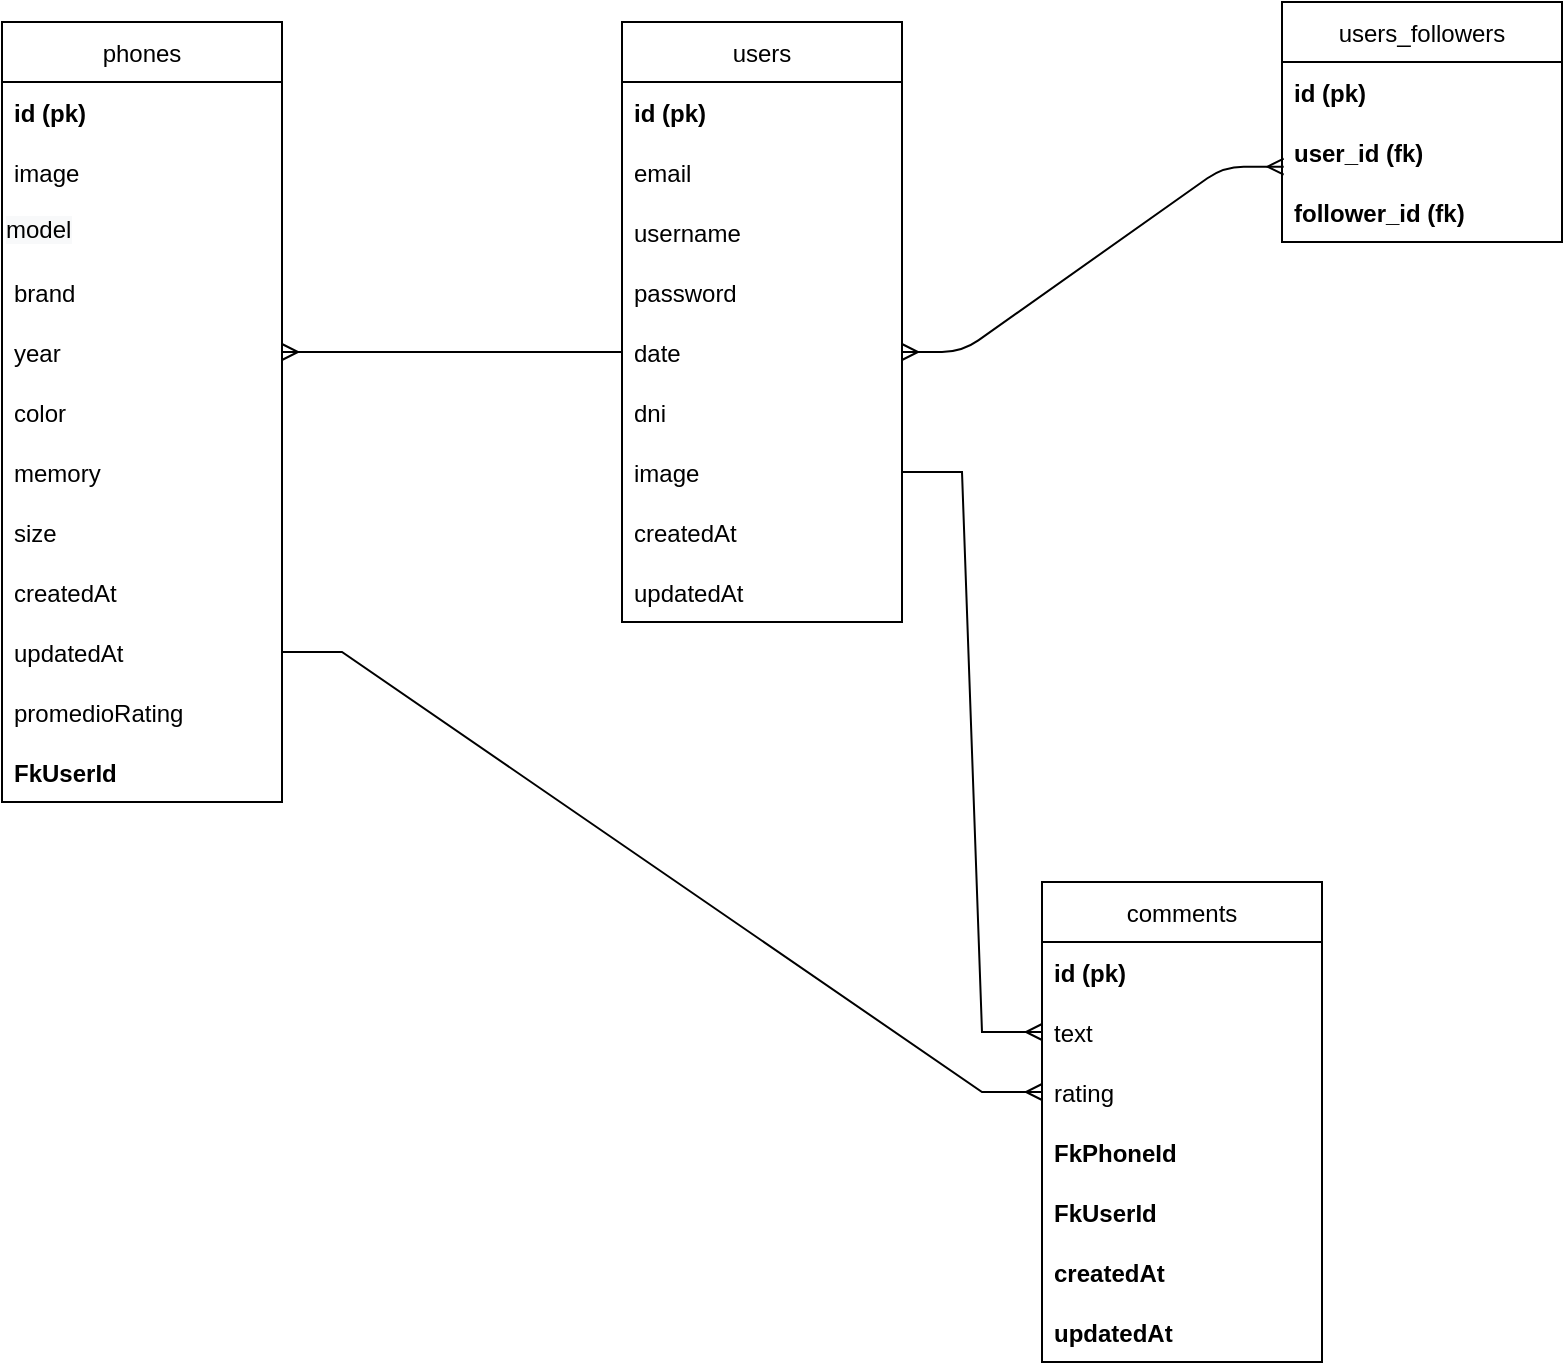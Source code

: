 <mxfile>
    <diagram id="cXv8IqNbXt5iZTJqOwij" name="Page-1">
        <mxGraphModel dx="1150" dy="543" grid="1" gridSize="10" guides="1" tooltips="1" connect="1" arrows="1" fold="1" page="1" pageScale="1" pageWidth="4681" pageHeight="3300" math="0" shadow="0">
            <root>
                <mxCell id="0"/>
                <mxCell id="1" parent="0"/>
                <mxCell id="T1JPgiZ_bfzevg3-CLFB-1" value="phones" style="swimlane;fontStyle=0;childLayout=stackLayout;horizontal=1;startSize=30;horizontalStack=0;resizeParent=1;resizeParentMax=0;resizeLast=0;collapsible=1;marginBottom=0;" parent="1" vertex="1">
                    <mxGeometry x="80" y="40" width="140" height="390" as="geometry"/>
                </mxCell>
                <mxCell id="T1JPgiZ_bfzevg3-CLFB-2" value="id (pk)" style="text;strokeColor=none;fillColor=none;align=left;verticalAlign=middle;spacingLeft=4;spacingRight=4;overflow=hidden;points=[[0,0.5],[1,0.5]];portConstraint=eastwest;rotatable=0;fontStyle=1" parent="T1JPgiZ_bfzevg3-CLFB-1" vertex="1">
                    <mxGeometry y="30" width="140" height="30" as="geometry"/>
                </mxCell>
                <mxCell id="T1JPgiZ_bfzevg3-CLFB-3" value="image" style="text;strokeColor=none;fillColor=none;align=left;verticalAlign=middle;spacingLeft=4;spacingRight=4;overflow=hidden;points=[[0,0.5],[1,0.5]];portConstraint=eastwest;rotatable=0;" parent="T1JPgiZ_bfzevg3-CLFB-1" vertex="1">
                    <mxGeometry y="60" width="140" height="30" as="geometry"/>
                </mxCell>
                <mxCell id="etdr1lWKSWEZvVC0iz4d-11" value="&lt;span style=&quot;color: rgb(0, 0, 0); font-family: Helvetica; font-size: 12px; font-style: normal; font-variant-ligatures: normal; font-variant-caps: normal; font-weight: 400; letter-spacing: normal; orphans: 2; text-align: left; text-indent: 0px; text-transform: none; widows: 2; word-spacing: 0px; -webkit-text-stroke-width: 0px; background-color: rgb(248, 249, 250); text-decoration-thickness: initial; text-decoration-style: initial; text-decoration-color: initial; float: none; display: inline !important;&quot;&gt;model&lt;/span&gt;" style="text;whiteSpace=wrap;html=1;" parent="T1JPgiZ_bfzevg3-CLFB-1" vertex="1">
                    <mxGeometry y="90" width="140" height="30" as="geometry"/>
                </mxCell>
                <mxCell id="T1JPgiZ_bfzevg3-CLFB-4" value="brand" style="text;strokeColor=none;fillColor=none;align=left;verticalAlign=middle;spacingLeft=4;spacingRight=4;overflow=hidden;points=[[0,0.5],[1,0.5]];portConstraint=eastwest;rotatable=0;" parent="T1JPgiZ_bfzevg3-CLFB-1" vertex="1">
                    <mxGeometry y="120" width="140" height="30" as="geometry"/>
                </mxCell>
                <mxCell id="T1JPgiZ_bfzevg3-CLFB-5" value="year" style="text;strokeColor=none;fillColor=none;align=left;verticalAlign=middle;spacingLeft=4;spacingRight=4;overflow=hidden;points=[[0,0.5],[1,0.5]];portConstraint=eastwest;rotatable=0;" parent="T1JPgiZ_bfzevg3-CLFB-1" vertex="1">
                    <mxGeometry y="150" width="140" height="30" as="geometry"/>
                </mxCell>
                <mxCell id="T1JPgiZ_bfzevg3-CLFB-6" value="color" style="text;strokeColor=none;fillColor=none;align=left;verticalAlign=middle;spacingLeft=4;spacingRight=4;overflow=hidden;points=[[0,0.5],[1,0.5]];portConstraint=eastwest;rotatable=0;" parent="T1JPgiZ_bfzevg3-CLFB-1" vertex="1">
                    <mxGeometry y="180" width="140" height="30" as="geometry"/>
                </mxCell>
                <mxCell id="T1JPgiZ_bfzevg3-CLFB-7" value="memory" style="text;strokeColor=none;fillColor=none;align=left;verticalAlign=middle;spacingLeft=4;spacingRight=4;overflow=hidden;points=[[0,0.5],[1,0.5]];portConstraint=eastwest;rotatable=0;" parent="T1JPgiZ_bfzevg3-CLFB-1" vertex="1">
                    <mxGeometry y="210" width="140" height="30" as="geometry"/>
                </mxCell>
                <mxCell id="T1JPgiZ_bfzevg3-CLFB-8" value="size" style="text;strokeColor=none;fillColor=none;align=left;verticalAlign=middle;spacingLeft=4;spacingRight=4;overflow=hidden;points=[[0,0.5],[1,0.5]];portConstraint=eastwest;rotatable=0;" parent="T1JPgiZ_bfzevg3-CLFB-1" vertex="1">
                    <mxGeometry y="240" width="140" height="30" as="geometry"/>
                </mxCell>
                <mxCell id="5" value="createdAt" style="text;strokeColor=none;fillColor=none;align=left;verticalAlign=middle;spacingLeft=4;spacingRight=4;overflow=hidden;points=[[0,0.5],[1,0.5]];portConstraint=eastwest;rotatable=0;" parent="T1JPgiZ_bfzevg3-CLFB-1" vertex="1">
                    <mxGeometry y="270" width="140" height="30" as="geometry"/>
                </mxCell>
                <mxCell id="T1JPgiZ_bfzevg3-CLFB-9" value="updatedAt" style="text;strokeColor=none;fillColor=none;align=left;verticalAlign=middle;spacingLeft=4;spacingRight=4;overflow=hidden;points=[[0,0.5],[1,0.5]];portConstraint=eastwest;rotatable=0;" parent="T1JPgiZ_bfzevg3-CLFB-1" vertex="1">
                    <mxGeometry y="300" width="140" height="30" as="geometry"/>
                </mxCell>
                <mxCell id="6" value="promedioRating" style="text;strokeColor=none;fillColor=none;align=left;verticalAlign=middle;spacingLeft=4;spacingRight=4;overflow=hidden;points=[[0,0.5],[1,0.5]];portConstraint=eastwest;rotatable=0;" parent="T1JPgiZ_bfzevg3-CLFB-1" vertex="1">
                    <mxGeometry y="330" width="140" height="30" as="geometry"/>
                </mxCell>
                <mxCell id="T1JPgiZ_bfzevg3-CLFB-45" value="FkUserId" style="text;strokeColor=none;fillColor=none;align=left;verticalAlign=middle;spacingLeft=4;spacingRight=4;overflow=hidden;points=[[0,0.5],[1,0.5]];portConstraint=eastwest;rotatable=0;fontStyle=1" parent="T1JPgiZ_bfzevg3-CLFB-1" vertex="1">
                    <mxGeometry y="360" width="140" height="30" as="geometry"/>
                </mxCell>
                <mxCell id="T1JPgiZ_bfzevg3-CLFB-11" value="users" style="swimlane;fontStyle=0;childLayout=stackLayout;horizontal=1;startSize=30;horizontalStack=0;resizeParent=1;resizeParentMax=0;resizeLast=0;collapsible=1;marginBottom=0;" parent="1" vertex="1">
                    <mxGeometry x="390" y="40" width="140" height="300" as="geometry"/>
                </mxCell>
                <mxCell id="T1JPgiZ_bfzevg3-CLFB-12" value="id (pk)" style="text;strokeColor=none;fillColor=none;align=left;verticalAlign=middle;spacingLeft=4;spacingRight=4;overflow=hidden;points=[[0,0.5],[1,0.5]];portConstraint=eastwest;rotatable=0;fontStyle=1" parent="T1JPgiZ_bfzevg3-CLFB-11" vertex="1">
                    <mxGeometry y="30" width="140" height="30" as="geometry"/>
                </mxCell>
                <mxCell id="T1JPgiZ_bfzevg3-CLFB-13" value="email" style="text;strokeColor=none;fillColor=none;align=left;verticalAlign=middle;spacingLeft=4;spacingRight=4;overflow=hidden;points=[[0,0.5],[1,0.5]];portConstraint=eastwest;rotatable=0;" parent="T1JPgiZ_bfzevg3-CLFB-11" vertex="1">
                    <mxGeometry y="60" width="140" height="30" as="geometry"/>
                </mxCell>
                <mxCell id="T1JPgiZ_bfzevg3-CLFB-14" value="username" style="text;strokeColor=none;fillColor=none;align=left;verticalAlign=middle;spacingLeft=4;spacingRight=4;overflow=hidden;points=[[0,0.5],[1,0.5]];portConstraint=eastwest;rotatable=0;" parent="T1JPgiZ_bfzevg3-CLFB-11" vertex="1">
                    <mxGeometry y="90" width="140" height="30" as="geometry"/>
                </mxCell>
                <mxCell id="T1JPgiZ_bfzevg3-CLFB-15" value="password" style="text;strokeColor=none;fillColor=none;align=left;verticalAlign=middle;spacingLeft=4;spacingRight=4;overflow=hidden;points=[[0,0.5],[1,0.5]];portConstraint=eastwest;rotatable=0;" parent="T1JPgiZ_bfzevg3-CLFB-11" vertex="1">
                    <mxGeometry y="120" width="140" height="30" as="geometry"/>
                </mxCell>
                <mxCell id="T1JPgiZ_bfzevg3-CLFB-16" value="date" style="text;strokeColor=none;fillColor=none;align=left;verticalAlign=middle;spacingLeft=4;spacingRight=4;overflow=hidden;points=[[0,0.5],[1,0.5]];portConstraint=eastwest;rotatable=0;" parent="T1JPgiZ_bfzevg3-CLFB-11" vertex="1">
                    <mxGeometry y="150" width="140" height="30" as="geometry"/>
                </mxCell>
                <mxCell id="T1JPgiZ_bfzevg3-CLFB-17" value="dni" style="text;strokeColor=none;fillColor=none;align=left;verticalAlign=middle;spacingLeft=4;spacingRight=4;overflow=hidden;points=[[0,0.5],[1,0.5]];portConstraint=eastwest;rotatable=0;" parent="T1JPgiZ_bfzevg3-CLFB-11" vertex="1">
                    <mxGeometry y="180" width="140" height="30" as="geometry"/>
                </mxCell>
                <mxCell id="T1JPgiZ_bfzevg3-CLFB-18" value="image" style="text;strokeColor=none;fillColor=none;align=left;verticalAlign=middle;spacingLeft=4;spacingRight=4;overflow=hidden;points=[[0,0.5],[1,0.5]];portConstraint=eastwest;rotatable=0;" parent="T1JPgiZ_bfzevg3-CLFB-11" vertex="1">
                    <mxGeometry y="210" width="140" height="30" as="geometry"/>
                </mxCell>
                <mxCell id="7" value="createdAt" style="text;strokeColor=none;fillColor=none;align=left;verticalAlign=middle;spacingLeft=4;spacingRight=4;overflow=hidden;points=[[0,0.5],[1,0.5]];portConstraint=eastwest;rotatable=0;" parent="T1JPgiZ_bfzevg3-CLFB-11" vertex="1">
                    <mxGeometry y="240" width="140" height="30" as="geometry"/>
                </mxCell>
                <mxCell id="8" value="updatedAt" style="text;strokeColor=none;fillColor=none;align=left;verticalAlign=middle;spacingLeft=4;spacingRight=4;overflow=hidden;points=[[0,0.5],[1,0.5]];portConstraint=eastwest;rotatable=0;" parent="T1JPgiZ_bfzevg3-CLFB-11" vertex="1">
                    <mxGeometry y="270" width="140" height="30" as="geometry"/>
                </mxCell>
                <mxCell id="T1JPgiZ_bfzevg3-CLFB-21" value="comments" style="swimlane;fontStyle=0;childLayout=stackLayout;horizontal=1;startSize=30;horizontalStack=0;resizeParent=1;resizeParentMax=0;resizeLast=0;collapsible=1;marginBottom=0;" parent="1" vertex="1">
                    <mxGeometry x="600" y="470" width="140" height="240" as="geometry"/>
                </mxCell>
                <mxCell id="T1JPgiZ_bfzevg3-CLFB-22" value="id (pk)" style="text;strokeColor=none;fillColor=none;align=left;verticalAlign=middle;spacingLeft=4;spacingRight=4;overflow=hidden;points=[[0,0.5],[1,0.5]];portConstraint=eastwest;rotatable=0;fontStyle=1" parent="T1JPgiZ_bfzevg3-CLFB-21" vertex="1">
                    <mxGeometry y="30" width="140" height="30" as="geometry"/>
                </mxCell>
                <mxCell id="T1JPgiZ_bfzevg3-CLFB-25" value="text" style="text;strokeColor=none;fillColor=none;align=left;verticalAlign=middle;spacingLeft=4;spacingRight=4;overflow=hidden;points=[[0,0.5],[1,0.5]];portConstraint=eastwest;rotatable=0;" parent="T1JPgiZ_bfzevg3-CLFB-21" vertex="1">
                    <mxGeometry y="60" width="140" height="30" as="geometry"/>
                </mxCell>
                <mxCell id="T1JPgiZ_bfzevg3-CLFB-27" value="rating" style="text;strokeColor=none;fillColor=none;align=left;verticalAlign=middle;spacingLeft=4;spacingRight=4;overflow=hidden;points=[[0,0.5],[1,0.5]];portConstraint=eastwest;rotatable=0;" parent="T1JPgiZ_bfzevg3-CLFB-21" vertex="1">
                    <mxGeometry y="90" width="140" height="30" as="geometry"/>
                </mxCell>
                <mxCell id="2" value="FkPhoneId " style="text;strokeColor=none;fillColor=none;align=left;verticalAlign=middle;spacingLeft=4;spacingRight=4;overflow=hidden;points=[[0,0.5],[1,0.5]];portConstraint=eastwest;rotatable=0;fontStyle=1" parent="T1JPgiZ_bfzevg3-CLFB-21" vertex="1">
                    <mxGeometry y="120" width="140" height="30" as="geometry"/>
                </mxCell>
                <mxCell id="3" value="FkUserId" style="text;strokeColor=none;fillColor=none;align=left;verticalAlign=middle;spacingLeft=4;spacingRight=4;overflow=hidden;points=[[0,0.5],[1,0.5]];portConstraint=eastwest;rotatable=0;fontStyle=1" parent="T1JPgiZ_bfzevg3-CLFB-21" vertex="1">
                    <mxGeometry y="150" width="140" height="30" as="geometry"/>
                </mxCell>
                <mxCell id="4" value="createdAt" style="text;strokeColor=none;fillColor=none;align=left;verticalAlign=middle;spacingLeft=4;spacingRight=4;overflow=hidden;points=[[0,0.5],[1,0.5]];portConstraint=eastwest;rotatable=0;fontStyle=1" parent="T1JPgiZ_bfzevg3-CLFB-21" vertex="1">
                    <mxGeometry y="180" width="140" height="30" as="geometry"/>
                </mxCell>
                <mxCell id="etdr1lWKSWEZvVC0iz4d-12" value="updatedAt" style="text;strokeColor=none;fillColor=none;align=left;verticalAlign=middle;spacingLeft=4;spacingRight=4;overflow=hidden;points=[[0,0.5],[1,0.5]];portConstraint=eastwest;rotatable=0;fontStyle=1" parent="T1JPgiZ_bfzevg3-CLFB-21" vertex="1">
                    <mxGeometry y="210" width="140" height="30" as="geometry"/>
                </mxCell>
                <mxCell id="T1JPgiZ_bfzevg3-CLFB-46" value="" style="edgeStyle=entityRelationEdgeStyle;fontSize=12;html=1;endArrow=ERmany;rounded=0;entryX=0;entryY=0.5;entryDx=0;entryDy=0;exitX=1;exitY=0.5;exitDx=0;exitDy=0;" parent="1" source="T1JPgiZ_bfzevg3-CLFB-9" edge="1">
                    <mxGeometry width="100" height="100" relative="1" as="geometry">
                        <mxPoint x="530" y="300" as="sourcePoint"/>
                        <mxPoint x="600" y="575" as="targetPoint"/>
                    </mxGeometry>
                </mxCell>
                <mxCell id="etdr1lWKSWEZvVC0iz4d-1" value="users_followers" style="swimlane;fontStyle=0;childLayout=stackLayout;horizontal=1;startSize=30;horizontalStack=0;resizeParent=1;resizeParentMax=0;resizeLast=0;collapsible=1;marginBottom=0;" parent="1" vertex="1">
                    <mxGeometry x="720" y="30" width="140" height="120" as="geometry"/>
                </mxCell>
                <mxCell id="etdr1lWKSWEZvVC0iz4d-2" value="id (pk)" style="text;strokeColor=none;fillColor=none;align=left;verticalAlign=middle;spacingLeft=4;spacingRight=4;overflow=hidden;points=[[0,0.5],[1,0.5]];portConstraint=eastwest;rotatable=0;fontStyle=1" parent="etdr1lWKSWEZvVC0iz4d-1" vertex="1">
                    <mxGeometry y="30" width="140" height="30" as="geometry"/>
                </mxCell>
                <mxCell id="etdr1lWKSWEZvVC0iz4d-3" value="user_id (fk)" style="text;strokeColor=none;fillColor=none;align=left;verticalAlign=middle;spacingLeft=4;spacingRight=4;overflow=hidden;points=[[0,0.5],[1,0.5]];portConstraint=eastwest;rotatable=0;fontStyle=1" parent="etdr1lWKSWEZvVC0iz4d-1" vertex="1">
                    <mxGeometry y="60" width="140" height="30" as="geometry"/>
                </mxCell>
                <mxCell id="etdr1lWKSWEZvVC0iz4d-4" value="follower_id (fk)" style="text;strokeColor=none;fillColor=none;align=left;verticalAlign=middle;spacingLeft=4;spacingRight=4;overflow=hidden;points=[[0,0.5],[1,0.5]];portConstraint=eastwest;rotatable=0;fontStyle=1" parent="etdr1lWKSWEZvVC0iz4d-1" vertex="1">
                    <mxGeometry y="90" width="140" height="30" as="geometry"/>
                </mxCell>
                <mxCell id="etdr1lWKSWEZvVC0iz4d-13" value="" style="edgeStyle=entityRelationEdgeStyle;fontSize=12;html=1;endArrow=ERmany;rounded=0;entryX=0;entryY=0.5;entryDx=0;entryDy=0;exitX=1;exitY=0.5;exitDx=0;exitDy=0;" parent="1" source="T1JPgiZ_bfzevg3-CLFB-18" target="T1JPgiZ_bfzevg3-CLFB-25" edge="1">
                    <mxGeometry width="100" height="100" relative="1" as="geometry">
                        <mxPoint x="710" y="300" as="sourcePoint"/>
                        <mxPoint x="1090" y="550" as="targetPoint"/>
                    </mxGeometry>
                </mxCell>
                <mxCell id="18" value="" style="edgeStyle=entityRelationEdgeStyle;fontSize=12;html=1;endArrow=ERmany;rounded=0;entryX=1;entryY=0.5;entryDx=0;entryDy=0;exitX=0;exitY=0.5;exitDx=0;exitDy=0;" parent="1" source="T1JPgiZ_bfzevg3-CLFB-16" target="T1JPgiZ_bfzevg3-CLFB-5" edge="1">
                    <mxGeometry width="100" height="100" relative="1" as="geometry">
                        <mxPoint x="230" y="365" as="sourcePoint"/>
                        <mxPoint x="610" y="585" as="targetPoint"/>
                    </mxGeometry>
                </mxCell>
                <mxCell id="19" value="" style="edgeStyle=entityRelationEdgeStyle;fontSize=12;html=1;endArrow=ERmany;startArrow=ERmany;exitX=1;exitY=0.5;exitDx=0;exitDy=0;entryX=0.006;entryY=0.744;entryDx=0;entryDy=0;entryPerimeter=0;" parent="1" source="T1JPgiZ_bfzevg3-CLFB-16" edge="1">
                    <mxGeometry width="100" height="100" relative="1" as="geometry">
                        <mxPoint x="600" y="340" as="sourcePoint"/>
                        <mxPoint x="720.84" y="112.32" as="targetPoint"/>
                    </mxGeometry>
                </mxCell>
            </root>
        </mxGraphModel>
    </diagram>
</mxfile>